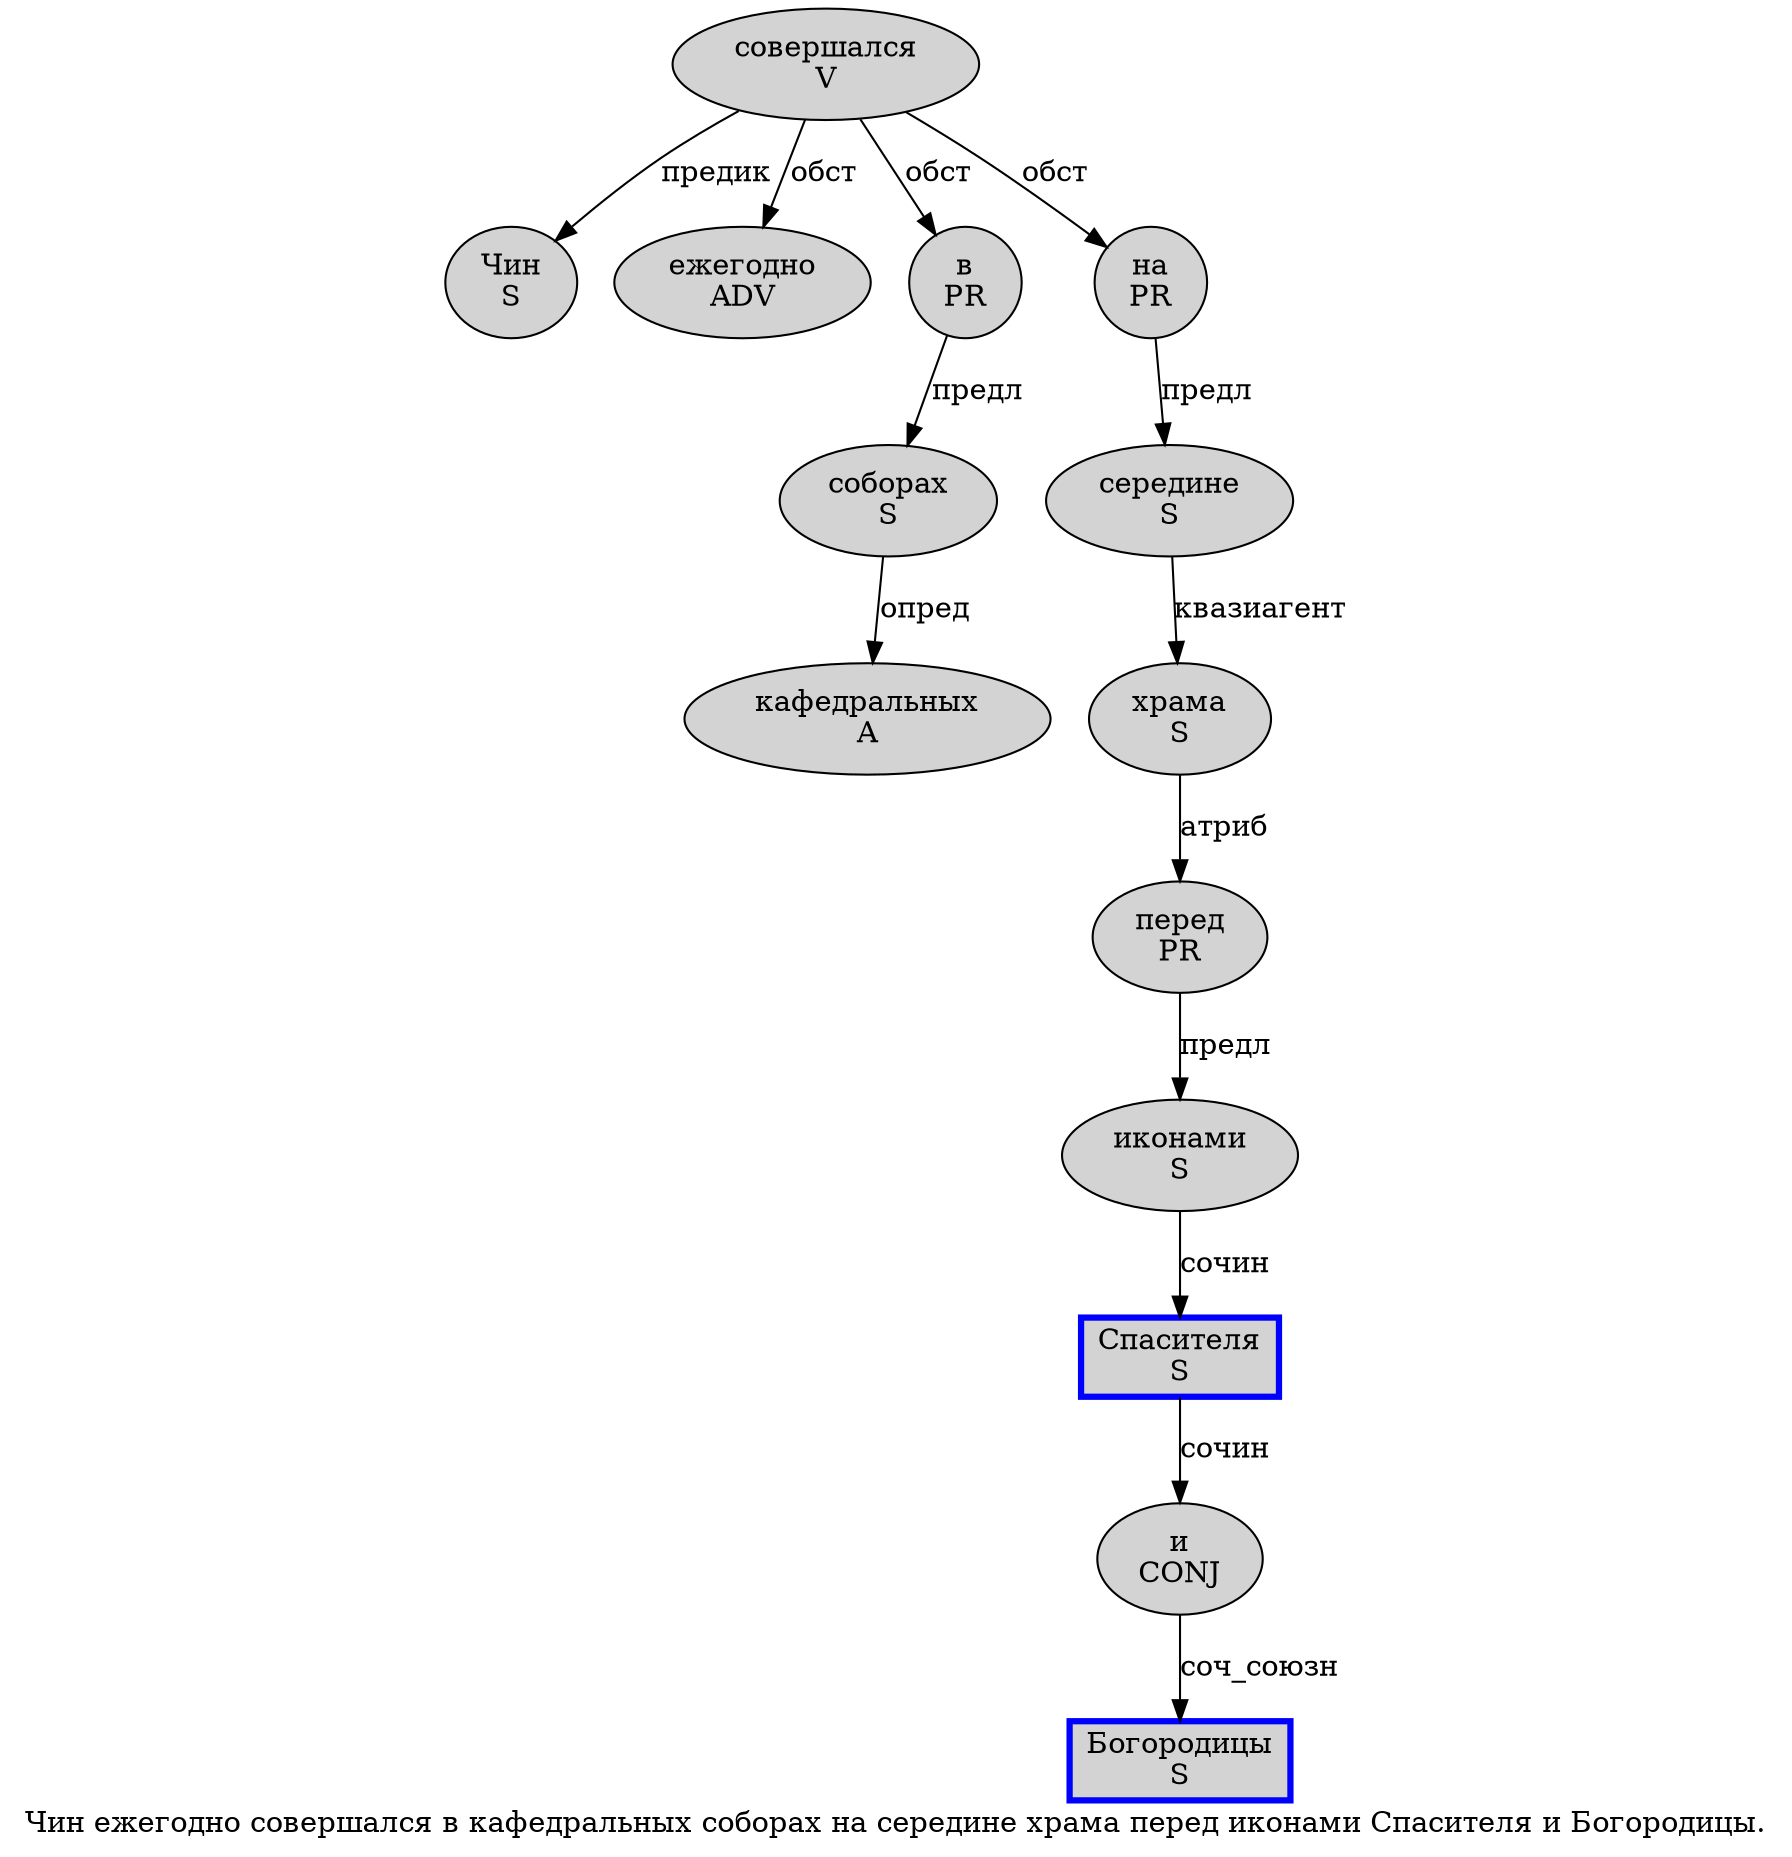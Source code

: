 digraph SENTENCE_1648 {
	graph [label="Чин ежегодно совершался в кафедральных соборах на середине храма перед иконами Спасителя и Богородицы."]
	node [style=filled]
		0 [label="Чин
S" color="" fillcolor=lightgray penwidth=1 shape=ellipse]
		1 [label="ежегодно
ADV" color="" fillcolor=lightgray penwidth=1 shape=ellipse]
		2 [label="совершался
V" color="" fillcolor=lightgray penwidth=1 shape=ellipse]
		3 [label="в
PR" color="" fillcolor=lightgray penwidth=1 shape=ellipse]
		4 [label="кафедральных
A" color="" fillcolor=lightgray penwidth=1 shape=ellipse]
		5 [label="соборах
S" color="" fillcolor=lightgray penwidth=1 shape=ellipse]
		6 [label="на
PR" color="" fillcolor=lightgray penwidth=1 shape=ellipse]
		7 [label="середине
S" color="" fillcolor=lightgray penwidth=1 shape=ellipse]
		8 [label="храма
S" color="" fillcolor=lightgray penwidth=1 shape=ellipse]
		9 [label="перед
PR" color="" fillcolor=lightgray penwidth=1 shape=ellipse]
		10 [label="иконами
S" color="" fillcolor=lightgray penwidth=1 shape=ellipse]
		11 [label="Спасителя
S" color=blue fillcolor=lightgray penwidth=3 shape=box]
		12 [label="и
CONJ" color="" fillcolor=lightgray penwidth=1 shape=ellipse]
		13 [label="Богородицы
S" color=blue fillcolor=lightgray penwidth=3 shape=box]
			7 -> 8 [label="квазиагент"]
			3 -> 5 [label="предл"]
			12 -> 13 [label="соч_союзн"]
			9 -> 10 [label="предл"]
			8 -> 9 [label="атриб"]
			6 -> 7 [label="предл"]
			5 -> 4 [label="опред"]
			10 -> 11 [label="сочин"]
			11 -> 12 [label="сочин"]
			2 -> 0 [label="предик"]
			2 -> 1 [label="обст"]
			2 -> 3 [label="обст"]
			2 -> 6 [label="обст"]
}